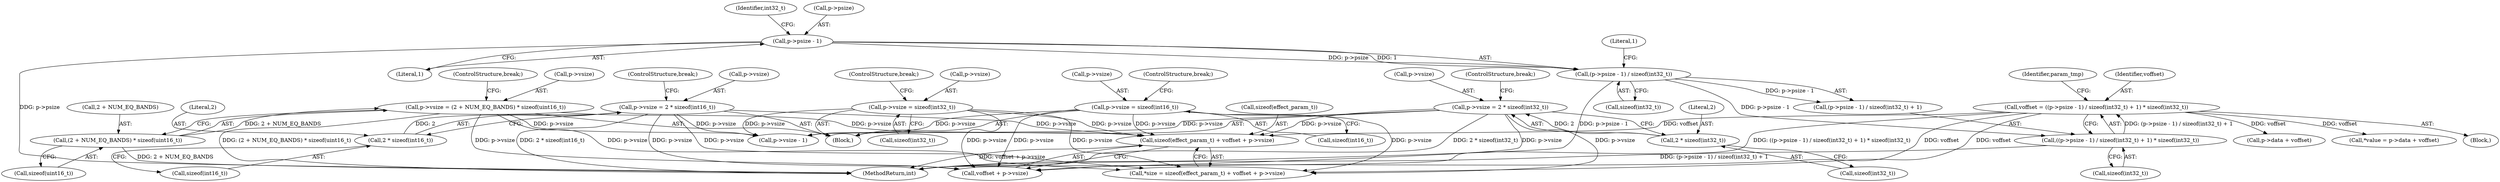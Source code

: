 digraph "0_Android_d72ea85c78a1a68bf99fd5804ad9784b4102fe57@API" {
"1000300" [label="(Call,sizeof(effect_param_t) + voffset + p->vsize)"];
"1000112" [label="(Call,voffset = ((p->psize - 1) / sizeof(int32_t) + 1) * sizeof(int32_t))"];
"1000114" [label="(Call,((p->psize - 1) / sizeof(int32_t) + 1) * sizeof(int32_t))"];
"1000116" [label="(Call,(p->psize - 1) / sizeof(int32_t))"];
"1000117" [label="(Call,p->psize - 1)"];
"1000181" [label="(Call,p->vsize = sizeof(int16_t))"];
"1000229" [label="(Call,p->vsize = 2 * sizeof(int32_t))"];
"1000233" [label="(Call,2 * sizeof(int32_t))"];
"1000204" [label="(Call,p->vsize = 2 * sizeof(int16_t))"];
"1000208" [label="(Call,2 * sizeof(int16_t))"];
"1000252" [label="(Call,p->vsize = sizeof(int32_t))"];
"1000279" [label="(Call,p->vsize = (2 + NUM_EQ_BANDS) * sizeof(uint16_t))"];
"1000283" [label="(Call,(2 + NUM_EQ_BANDS) * sizeof(uint16_t))"];
"1000123" [label="(Identifier,int32_t)"];
"1000234" [label="(Literal,2)"];
"1000258" [label="(ControlStructure,break;)"];
"1000112" [label="(Call,voffset = ((p->psize - 1) / sizeof(int32_t) + 1) * sizeof(int32_t))"];
"1000301" [label="(Call,sizeof(effect_param_t))"];
"1000116" [label="(Call,(p->psize - 1) / sizeof(int32_t))"];
"1000121" [label="(Literal,1)"];
"1000252" [label="(Call,p->vsize = sizeof(int32_t))"];
"1000303" [label="(Call,voffset + p->vsize)"];
"1000144" [label="(Call,*value = p->data + voffset)"];
"1000187" [label="(ControlStructure,break;)"];
"1000129" [label="(Identifier,param_tmp)"];
"1000212" [label="(ControlStructure,break;)"];
"1000114" [label="(Call,((p->psize - 1) / sizeof(int32_t) + 1) * sizeof(int32_t))"];
"1000205" [label="(Call,p->vsize)"];
"1000124" [label="(Literal,1)"];
"1000125" [label="(Call,sizeof(int32_t))"];
"1000235" [label="(Call,sizeof(int32_t))"];
"1000113" [label="(Identifier,voffset)"];
"1000289" [label="(ControlStructure,break;)"];
"1000181" [label="(Call,p->vsize = sizeof(int16_t))"];
"1000229" [label="(Call,p->vsize = 2 * sizeof(int32_t))"];
"1000185" [label="(Call,sizeof(int16_t))"];
"1000237" [label="(ControlStructure,break;)"];
"1000300" [label="(Call,sizeof(effect_param_t) + voffset + p->vsize)"];
"1000208" [label="(Call,2 * sizeof(int16_t))"];
"1000115" [label="(Call,(p->psize - 1) / sizeof(int32_t) + 1)"];
"1000117" [label="(Call,p->psize - 1)"];
"1000162" [label="(Block,)"];
"1000118" [label="(Call,p->psize)"];
"1000204" [label="(Call,p->vsize = 2 * sizeof(int16_t))"];
"1000283" [label="(Call,(2 + NUM_EQ_BANDS) * sizeof(uint16_t))"];
"1000210" [label="(Call,sizeof(int16_t))"];
"1000287" [label="(Call,sizeof(uint16_t))"];
"1000104" [label="(Block,)"];
"1000256" [label="(Call,sizeof(int32_t))"];
"1000230" [label="(Call,p->vsize)"];
"1000182" [label="(Call,p->vsize)"];
"1000606" [label="(MethodReturn,int)"];
"1000122" [label="(Call,sizeof(int32_t))"];
"1000253" [label="(Call,p->vsize)"];
"1000525" [label="(Call,p->vsize - 1)"];
"1000279" [label="(Call,p->vsize = (2 + NUM_EQ_BANDS) * sizeof(uint16_t))"];
"1000280" [label="(Call,p->vsize)"];
"1000297" [label="(Call,*size = sizeof(effect_param_t) + voffset + p->vsize)"];
"1000284" [label="(Call,2 + NUM_EQ_BANDS)"];
"1000146" [label="(Call,p->data + voffset)"];
"1000233" [label="(Call,2 * sizeof(int32_t))"];
"1000209" [label="(Literal,2)"];
"1000300" -> "1000297"  [label="AST: "];
"1000300" -> "1000303"  [label="CFG: "];
"1000301" -> "1000300"  [label="AST: "];
"1000303" -> "1000300"  [label="AST: "];
"1000297" -> "1000300"  [label="CFG: "];
"1000300" -> "1000606"  [label="DDG: voffset + p->vsize"];
"1000112" -> "1000300"  [label="DDG: voffset"];
"1000181" -> "1000300"  [label="DDG: p->vsize"];
"1000229" -> "1000300"  [label="DDG: p->vsize"];
"1000204" -> "1000300"  [label="DDG: p->vsize"];
"1000252" -> "1000300"  [label="DDG: p->vsize"];
"1000279" -> "1000300"  [label="DDG: p->vsize"];
"1000112" -> "1000104"  [label="AST: "];
"1000112" -> "1000114"  [label="CFG: "];
"1000113" -> "1000112"  [label="AST: "];
"1000114" -> "1000112"  [label="AST: "];
"1000129" -> "1000112"  [label="CFG: "];
"1000112" -> "1000606"  [label="DDG: ((p->psize - 1) / sizeof(int32_t) + 1) * sizeof(int32_t)"];
"1000114" -> "1000112"  [label="DDG: (p->psize - 1) / sizeof(int32_t) + 1"];
"1000112" -> "1000144"  [label="DDG: voffset"];
"1000112" -> "1000146"  [label="DDG: voffset"];
"1000112" -> "1000297"  [label="DDG: voffset"];
"1000112" -> "1000303"  [label="DDG: voffset"];
"1000114" -> "1000125"  [label="CFG: "];
"1000115" -> "1000114"  [label="AST: "];
"1000125" -> "1000114"  [label="AST: "];
"1000114" -> "1000606"  [label="DDG: (p->psize - 1) / sizeof(int32_t) + 1"];
"1000116" -> "1000114"  [label="DDG: p->psize - 1"];
"1000116" -> "1000115"  [label="AST: "];
"1000116" -> "1000122"  [label="CFG: "];
"1000117" -> "1000116"  [label="AST: "];
"1000122" -> "1000116"  [label="AST: "];
"1000124" -> "1000116"  [label="CFG: "];
"1000116" -> "1000606"  [label="DDG: p->psize - 1"];
"1000116" -> "1000115"  [label="DDG: p->psize - 1"];
"1000117" -> "1000116"  [label="DDG: p->psize"];
"1000117" -> "1000116"  [label="DDG: 1"];
"1000117" -> "1000121"  [label="CFG: "];
"1000118" -> "1000117"  [label="AST: "];
"1000121" -> "1000117"  [label="AST: "];
"1000123" -> "1000117"  [label="CFG: "];
"1000117" -> "1000606"  [label="DDG: p->psize"];
"1000181" -> "1000162"  [label="AST: "];
"1000181" -> "1000185"  [label="CFG: "];
"1000182" -> "1000181"  [label="AST: "];
"1000185" -> "1000181"  [label="AST: "];
"1000187" -> "1000181"  [label="CFG: "];
"1000181" -> "1000297"  [label="DDG: p->vsize"];
"1000181" -> "1000303"  [label="DDG: p->vsize"];
"1000181" -> "1000525"  [label="DDG: p->vsize"];
"1000229" -> "1000162"  [label="AST: "];
"1000229" -> "1000233"  [label="CFG: "];
"1000230" -> "1000229"  [label="AST: "];
"1000233" -> "1000229"  [label="AST: "];
"1000237" -> "1000229"  [label="CFG: "];
"1000229" -> "1000606"  [label="DDG: 2 * sizeof(int32_t)"];
"1000233" -> "1000229"  [label="DDG: 2"];
"1000229" -> "1000297"  [label="DDG: p->vsize"];
"1000229" -> "1000303"  [label="DDG: p->vsize"];
"1000229" -> "1000525"  [label="DDG: p->vsize"];
"1000233" -> "1000235"  [label="CFG: "];
"1000234" -> "1000233"  [label="AST: "];
"1000235" -> "1000233"  [label="AST: "];
"1000204" -> "1000162"  [label="AST: "];
"1000204" -> "1000208"  [label="CFG: "];
"1000205" -> "1000204"  [label="AST: "];
"1000208" -> "1000204"  [label="AST: "];
"1000212" -> "1000204"  [label="CFG: "];
"1000204" -> "1000606"  [label="DDG: 2 * sizeof(int16_t)"];
"1000208" -> "1000204"  [label="DDG: 2"];
"1000204" -> "1000297"  [label="DDG: p->vsize"];
"1000204" -> "1000303"  [label="DDG: p->vsize"];
"1000204" -> "1000525"  [label="DDG: p->vsize"];
"1000208" -> "1000210"  [label="CFG: "];
"1000209" -> "1000208"  [label="AST: "];
"1000210" -> "1000208"  [label="AST: "];
"1000252" -> "1000162"  [label="AST: "];
"1000252" -> "1000256"  [label="CFG: "];
"1000253" -> "1000252"  [label="AST: "];
"1000256" -> "1000252"  [label="AST: "];
"1000258" -> "1000252"  [label="CFG: "];
"1000252" -> "1000297"  [label="DDG: p->vsize"];
"1000252" -> "1000303"  [label="DDG: p->vsize"];
"1000252" -> "1000525"  [label="DDG: p->vsize"];
"1000279" -> "1000162"  [label="AST: "];
"1000279" -> "1000283"  [label="CFG: "];
"1000280" -> "1000279"  [label="AST: "];
"1000283" -> "1000279"  [label="AST: "];
"1000289" -> "1000279"  [label="CFG: "];
"1000279" -> "1000606"  [label="DDG: (2 + NUM_EQ_BANDS) * sizeof(uint16_t)"];
"1000283" -> "1000279"  [label="DDG: 2 + NUM_EQ_BANDS"];
"1000279" -> "1000297"  [label="DDG: p->vsize"];
"1000279" -> "1000303"  [label="DDG: p->vsize"];
"1000279" -> "1000525"  [label="DDG: p->vsize"];
"1000283" -> "1000287"  [label="CFG: "];
"1000284" -> "1000283"  [label="AST: "];
"1000287" -> "1000283"  [label="AST: "];
"1000283" -> "1000606"  [label="DDG: 2 + NUM_EQ_BANDS"];
}
